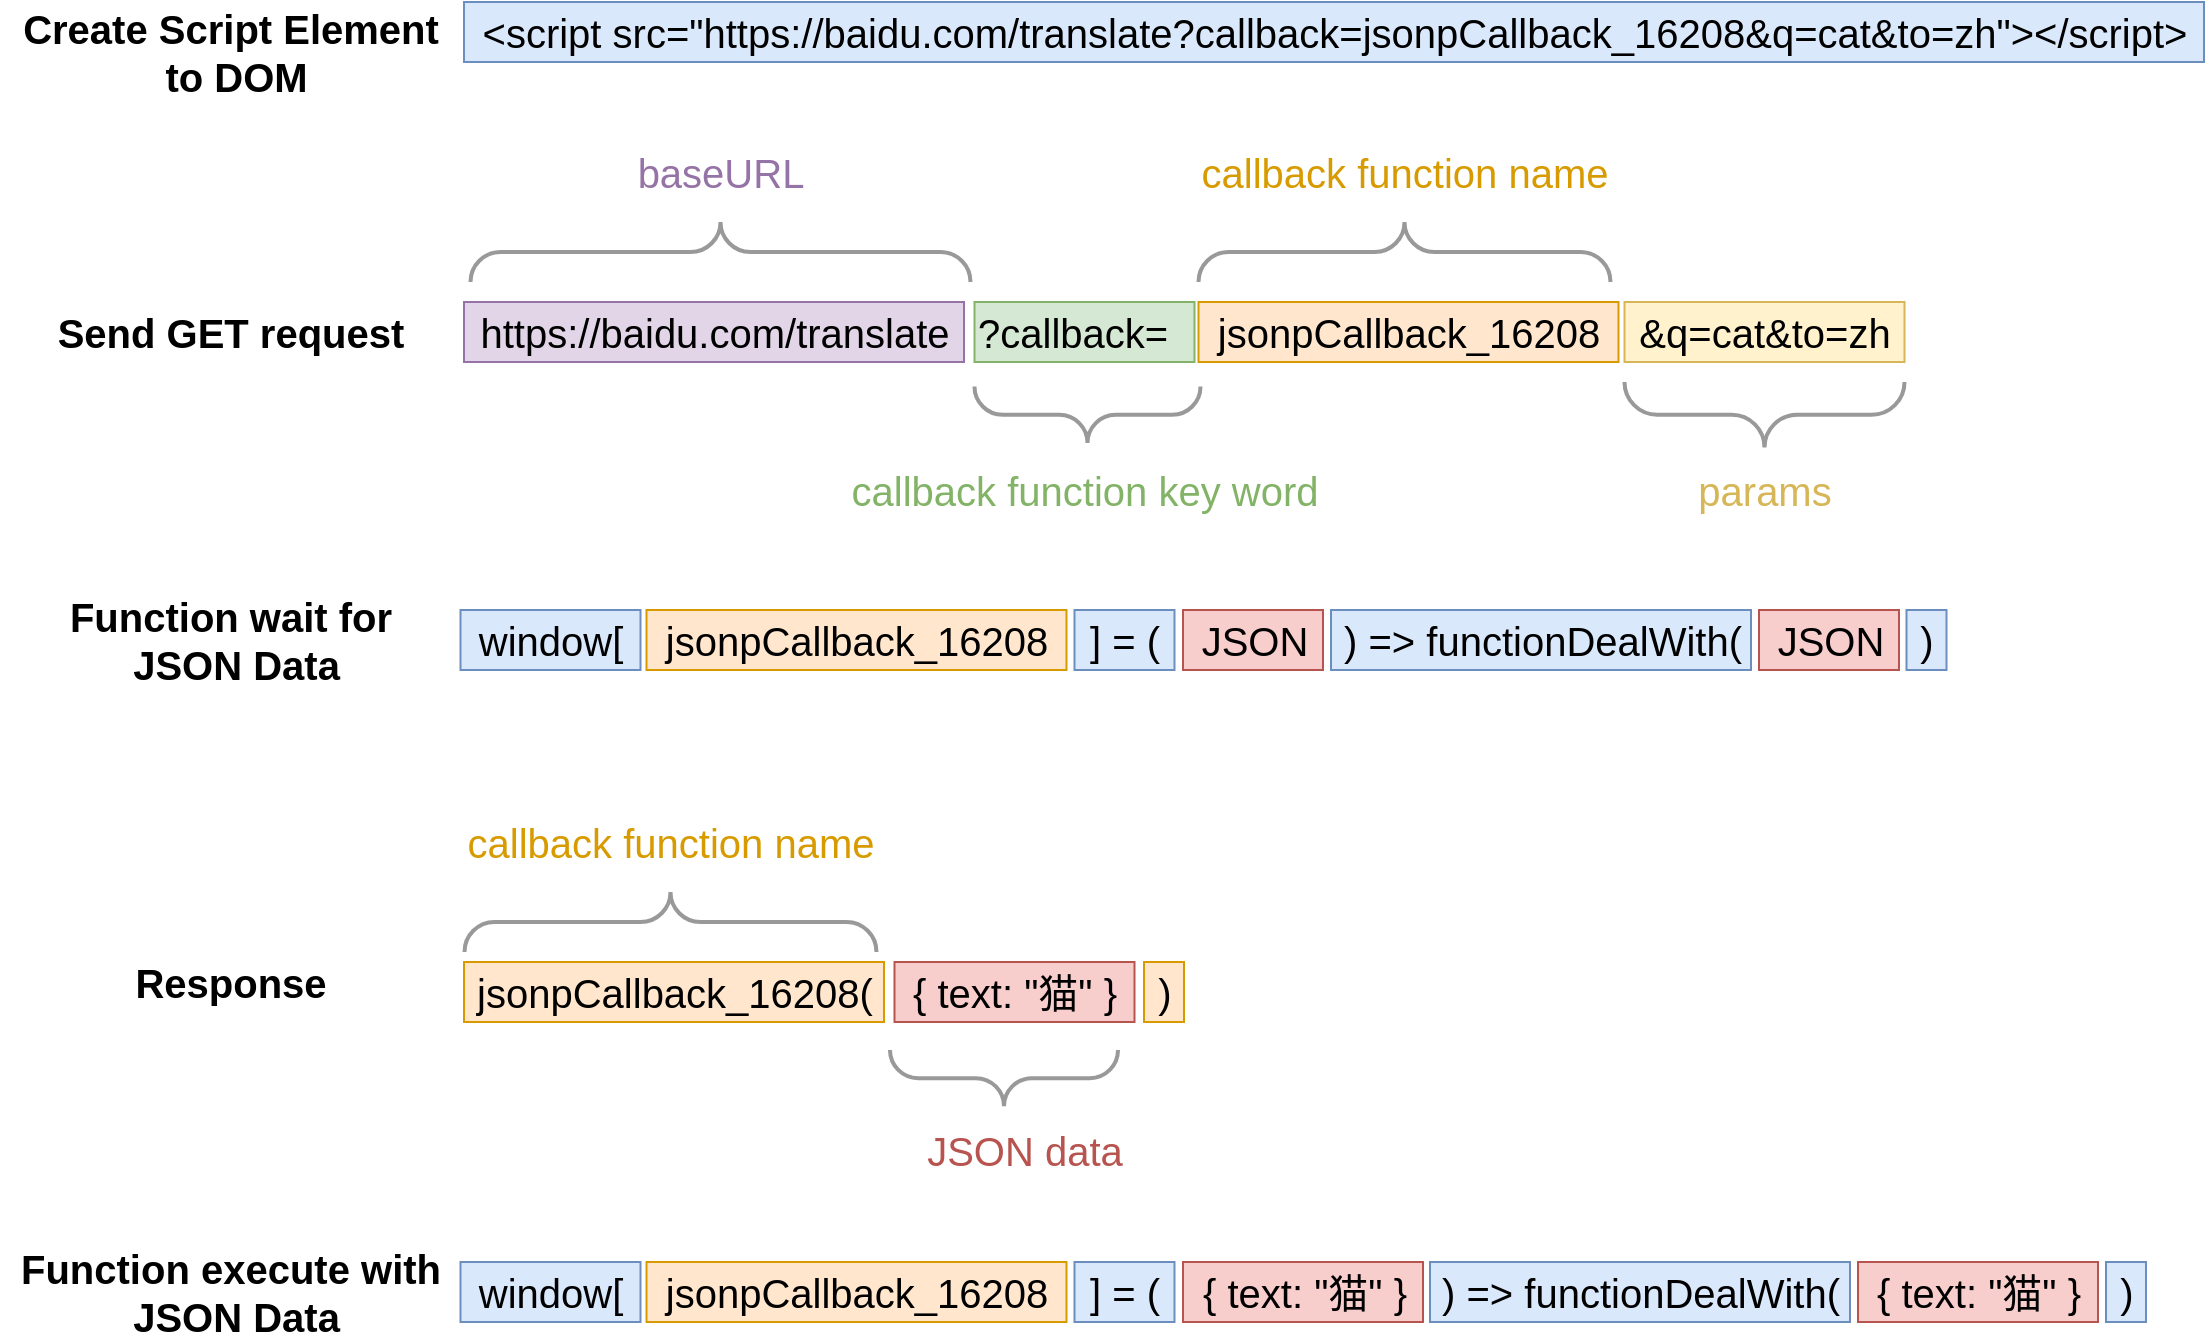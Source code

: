<mxfile version="14.6.11" type="github">
  <diagram id="ZIaq1ua41LSCKKVV6wSK" name="JSONP">
    <mxGraphModel dx="1653" dy="1090" grid="1" gridSize="10" guides="1" tooltips="1" connect="1" arrows="1" fold="1" page="1" pageScale="1" pageWidth="1169" pageHeight="827" math="0" shadow="0">
      <root>
        <mxCell id="0" />
        <mxCell id="1" parent="0" />
        <mxCell id="hNWiUd4LyEJFCyibCBkk-3" value="https://baidu.com/translate" style="text;html=1;align=center;verticalAlign=middle;resizable=0;points=[];autosize=1;strokeColor=#9673a6;fontSize=20;fillColor=#e1d5e7;" vertex="1" parent="1">
          <mxGeometry x="240" y="230" width="250" height="30" as="geometry" />
        </mxCell>
        <mxCell id="hNWiUd4LyEJFCyibCBkk-4" value="?callback=" style="text;html=1;align=left;verticalAlign=middle;resizable=0;points=[];autosize=1;strokeColor=#82b366;fontSize=20;fillColor=#d5e8d4;" vertex="1" parent="1">
          <mxGeometry x="495.25" y="230" width="110" height="30" as="geometry" />
        </mxCell>
        <mxCell id="hNWiUd4LyEJFCyibCBkk-5" value="jsonpCallback_16208" style="text;html=1;align=center;verticalAlign=middle;resizable=0;points=[];autosize=1;strokeColor=#d79b00;fontSize=20;fillColor=#ffe6cc;" vertex="1" parent="1">
          <mxGeometry x="607.25" y="230" width="210" height="30" as="geometry" />
        </mxCell>
        <mxCell id="hNWiUd4LyEJFCyibCBkk-6" value="&amp;amp;q=cat&amp;amp;to=zh" style="text;html=1;align=center;verticalAlign=middle;resizable=0;points=[];autosize=1;strokeColor=#d6b656;fontSize=20;fillColor=#fff2cc;" vertex="1" parent="1">
          <mxGeometry x="820.25" y="230" width="140" height="30" as="geometry" />
        </mxCell>
        <mxCell id="hNWiUd4LyEJFCyibCBkk-7" value="" style="verticalLabelPosition=bottom;shadow=0;dashed=0;align=center;html=1;verticalAlign=top;strokeWidth=2;shape=mxgraph.mockup.markup.curlyBrace;strokeColor=#999999;fontSize=20;" vertex="1" parent="1">
          <mxGeometry x="243.25" y="190" width="250" height="30" as="geometry" />
        </mxCell>
        <mxCell id="hNWiUd4LyEJFCyibCBkk-8" value="baseURL" style="text;html=1;align=center;verticalAlign=middle;resizable=0;points=[];autosize=1;strokeColor=none;fontSize=20;fontColor=#9673A6;" vertex="1" parent="1">
          <mxGeometry x="318.25" y="150" width="100" height="30" as="geometry" />
        </mxCell>
        <mxCell id="hNWiUd4LyEJFCyibCBkk-9" value="" style="verticalLabelPosition=bottom;shadow=0;dashed=0;align=center;html=1;verticalAlign=top;strokeWidth=2;shape=mxgraph.mockup.markup.curlyBrace;strokeColor=#999999;fontSize=20;rotation=180;" vertex="1" parent="1">
          <mxGeometry x="495.25" y="270" width="113" height="32.8" as="geometry" />
        </mxCell>
        <mxCell id="hNWiUd4LyEJFCyibCBkk-10" value="" style="verticalLabelPosition=bottom;shadow=0;dashed=0;align=center;html=1;verticalAlign=top;strokeWidth=2;shape=mxgraph.mockup.markup.curlyBrace;strokeColor=#999999;fontSize=20;" vertex="1" parent="1">
          <mxGeometry x="607.25" y="190" width="206" height="30" as="geometry" />
        </mxCell>
        <mxCell id="hNWiUd4LyEJFCyibCBkk-11" value="" style="verticalLabelPosition=bottom;shadow=0;dashed=0;align=center;html=1;verticalAlign=top;strokeWidth=2;shape=mxgraph.mockup.markup.curlyBrace;strokeColor=#999999;fontSize=20;rotation=180;" vertex="1" parent="1">
          <mxGeometry x="820.25" y="270" width="140" height="32.8" as="geometry" />
        </mxCell>
        <mxCell id="hNWiUd4LyEJFCyibCBkk-12" value="callback function key word" style="text;html=1;align=center;verticalAlign=middle;resizable=0;points=[];autosize=1;strokeColor=none;fontSize=20;fontColor=#82B366;" vertex="1" parent="1">
          <mxGeometry x="425.25" y="309" width="250" height="30" as="geometry" />
        </mxCell>
        <mxCell id="hNWiUd4LyEJFCyibCBkk-13" value="callback function name" style="text;html=1;align=center;verticalAlign=middle;resizable=0;points=[];autosize=1;fontSize=20;fontColor=#D79B00;labelBackgroundColor=none;labelBorderColor=none;" vertex="1" parent="1">
          <mxGeometry x="600.25" y="150" width="220" height="30" as="geometry" />
        </mxCell>
        <mxCell id="hNWiUd4LyEJFCyibCBkk-14" value="params" style="text;html=1;align=center;verticalAlign=middle;resizable=0;points=[];autosize=1;strokeColor=none;fontSize=20;fontColor=#D6B656;" vertex="1" parent="1">
          <mxGeometry x="850.25" y="309" width="80" height="30" as="geometry" />
        </mxCell>
        <mxCell id="hNWiUd4LyEJFCyibCBkk-15" value="Send GET request" style="text;html=1;align=center;verticalAlign=middle;resizable=0;points=[];autosize=1;strokeColor=none;fontSize=20;fontStyle=1;" vertex="1" parent="1">
          <mxGeometry x="28.25" y="230" width="190" height="30" as="geometry" />
        </mxCell>
        <mxCell id="hNWiUd4LyEJFCyibCBkk-16" value="Response" style="text;html=1;align=center;verticalAlign=middle;resizable=0;points=[];autosize=1;strokeColor=none;fontSize=20;fontStyle=1;" vertex="1" parent="1">
          <mxGeometry x="68.25" y="555" width="110" height="30" as="geometry" />
        </mxCell>
        <mxCell id="hNWiUd4LyEJFCyibCBkk-18" value="jsonpCallback_16208(" style="text;html=1;align=center;verticalAlign=middle;resizable=0;points=[];autosize=1;strokeColor=#d79b00;fontSize=20;fillColor=#ffe6cc;" vertex="1" parent="1">
          <mxGeometry x="240" y="560" width="210" height="30" as="geometry" />
        </mxCell>
        <mxCell id="hNWiUd4LyEJFCyibCBkk-19" value=")" style="text;html=1;align=center;verticalAlign=middle;resizable=0;points=[];autosize=1;strokeColor=#d79b00;fontSize=20;fillColor=#ffe6cc;" vertex="1" parent="1">
          <mxGeometry x="580" y="560" width="20" height="30" as="geometry" />
        </mxCell>
        <mxCell id="hNWiUd4LyEJFCyibCBkk-20" value="{ text: &quot;猫&quot; }" style="text;html=1;align=center;verticalAlign=middle;resizable=0;points=[];autosize=1;strokeColor=#b85450;fontSize=20;fillColor=#f8cecc;" vertex="1" parent="1">
          <mxGeometry x="455.25" y="560" width="120" height="30" as="geometry" />
        </mxCell>
        <mxCell id="hNWiUd4LyEJFCyibCBkk-21" value="" style="verticalLabelPosition=bottom;shadow=0;dashed=0;align=center;html=1;verticalAlign=top;strokeWidth=2;shape=mxgraph.mockup.markup.curlyBrace;strokeColor=#999999;fontSize=20;" vertex="1" parent="1">
          <mxGeometry x="240.25" y="525" width="206" height="30" as="geometry" />
        </mxCell>
        <mxCell id="hNWiUd4LyEJFCyibCBkk-22" value="callback function name" style="text;html=1;align=center;verticalAlign=middle;resizable=0;points=[];autosize=1;strokeColor=none;fontSize=20;fontColor=#D79B00;" vertex="1" parent="1">
          <mxGeometry x="233.25" y="485" width="220" height="30" as="geometry" />
        </mxCell>
        <mxCell id="hNWiUd4LyEJFCyibCBkk-23" value="" style="verticalLabelPosition=bottom;shadow=0;dashed=0;align=center;html=1;verticalAlign=top;strokeWidth=2;shape=mxgraph.mockup.markup.curlyBrace;strokeColor=#999999;fontSize=20;rotation=180;" vertex="1" parent="1">
          <mxGeometry x="453" y="604" width="114" height="28.15" as="geometry" />
        </mxCell>
        <mxCell id="hNWiUd4LyEJFCyibCBkk-24" value="JSON data" style="text;html=1;align=center;verticalAlign=middle;resizable=0;points=[];autosize=1;strokeColor=none;fontSize=20;fontColor=#B85450;" vertex="1" parent="1">
          <mxGeometry x="465.25" y="639" width="110" height="30" as="geometry" />
        </mxCell>
        <mxCell id="hNWiUd4LyEJFCyibCBkk-25" value="Create Script Element&lt;br&gt;&amp;nbsp;to DOM" style="text;html=1;align=center;verticalAlign=middle;resizable=0;points=[];autosize=1;strokeColor=none;fontSize=20;fontStyle=1;" vertex="1" parent="1">
          <mxGeometry x="13.25" y="80" width="220" height="50" as="geometry" />
        </mxCell>
        <mxCell id="hNWiUd4LyEJFCyibCBkk-27" value="&amp;lt;script src=&quot;https://baidu.com/translate?callback=jsonpCallback_16208&amp;amp;q=cat&amp;amp;to=zh&quot;&amp;gt;&amp;lt;/script&amp;gt;" style="text;html=1;align=center;verticalAlign=middle;resizable=0;points=[];autosize=1;strokeColor=#6c8ebf;fontSize=20;fillColor=#dae8fc;" vertex="1" parent="1">
          <mxGeometry x="240" y="80" width="870" height="30" as="geometry" />
        </mxCell>
        <mxCell id="hNWiUd4LyEJFCyibCBkk-28" value="Function wait for&lt;br&gt;&amp;nbsp;JSON Data" style="text;html=1;align=center;verticalAlign=middle;resizable=0;points=[];autosize=1;strokeColor=none;fontSize=20;fontStyle=1;" vertex="1" parent="1">
          <mxGeometry x="33.25" y="374" width="180" height="50" as="geometry" />
        </mxCell>
        <mxCell id="hNWiUd4LyEJFCyibCBkk-30" value="Function execute with&lt;br&gt;&amp;nbsp;JSON Data" style="text;html=1;align=center;verticalAlign=middle;resizable=0;points=[];autosize=1;strokeColor=none;fontSize=20;fontStyle=1;" vertex="1" parent="1">
          <mxGeometry x="8.25" y="700" width="230" height="50" as="geometry" />
        </mxCell>
        <mxCell id="hNWiUd4LyEJFCyibCBkk-32" value="window[" style="text;html=1;align=center;verticalAlign=middle;resizable=0;points=[];autosize=1;strokeColor=#6c8ebf;fontSize=20;fillColor=#dae8fc;" vertex="1" parent="1">
          <mxGeometry x="238.25" y="384" width="90" height="30" as="geometry" />
        </mxCell>
        <mxCell id="hNWiUd4LyEJFCyibCBkk-35" value="] = (" style="text;html=1;align=center;verticalAlign=middle;resizable=0;points=[];autosize=1;strokeColor=#6c8ebf;fontSize=20;fillColor=#dae8fc;" vertex="1" parent="1">
          <mxGeometry x="545.25" y="384" width="50" height="30" as="geometry" />
        </mxCell>
        <mxCell id="hNWiUd4LyEJFCyibCBkk-36" value="JSON" style="text;html=1;align=center;verticalAlign=middle;resizable=0;points=[];autosize=1;strokeColor=#b85450;fontSize=20;fillColor=#f8cecc;" vertex="1" parent="1">
          <mxGeometry x="599.5" y="384" width="70" height="30" as="geometry" />
        </mxCell>
        <mxCell id="hNWiUd4LyEJFCyibCBkk-37" value="jsonpCallback_16208" style="text;html=1;align=center;verticalAlign=middle;resizable=0;points=[];autosize=1;strokeColor=#d79b00;fontSize=20;fillColor=#ffe6cc;" vertex="1" parent="1">
          <mxGeometry x="331.25" y="384" width="210" height="30" as="geometry" />
        </mxCell>
        <mxCell id="hNWiUd4LyEJFCyibCBkk-40" value=") =&amp;gt; functionDealWith(" style="text;html=1;align=center;verticalAlign=middle;resizable=0;points=[];autosize=1;strokeColor=#6c8ebf;fontSize=20;fillColor=#dae8fc;" vertex="1" parent="1">
          <mxGeometry x="673.5" y="384" width="210" height="30" as="geometry" />
        </mxCell>
        <mxCell id="hNWiUd4LyEJFCyibCBkk-41" value="JSON" style="text;html=1;align=center;verticalAlign=middle;resizable=0;points=[];autosize=1;strokeColor=#b85450;fontSize=20;fillColor=#f8cecc;" vertex="1" parent="1">
          <mxGeometry x="887.5" y="384" width="70" height="30" as="geometry" />
        </mxCell>
        <mxCell id="hNWiUd4LyEJFCyibCBkk-42" value=")" style="text;html=1;align=center;verticalAlign=middle;resizable=0;points=[];autosize=1;strokeColor=#6c8ebf;fontSize=20;fillColor=#dae8fc;" vertex="1" parent="1">
          <mxGeometry x="961.25" y="384" width="20" height="30" as="geometry" />
        </mxCell>
        <mxCell id="hNWiUd4LyEJFCyibCBkk-43" value="window[" style="text;html=1;align=center;verticalAlign=middle;resizable=0;points=[];autosize=1;strokeColor=#6c8ebf;fontSize=20;fillColor=#dae8fc;" vertex="1" parent="1">
          <mxGeometry x="238.25" y="710" width="90" height="30" as="geometry" />
        </mxCell>
        <mxCell id="hNWiUd4LyEJFCyibCBkk-44" value="] = (" style="text;html=1;align=center;verticalAlign=middle;resizable=0;points=[];autosize=1;strokeColor=#6c8ebf;fontSize=20;fillColor=#dae8fc;" vertex="1" parent="1">
          <mxGeometry x="545.25" y="710" width="50" height="30" as="geometry" />
        </mxCell>
        <mxCell id="hNWiUd4LyEJFCyibCBkk-45" value="{ text: &quot;猫&quot; }" style="text;html=1;align=center;verticalAlign=middle;resizable=0;points=[];autosize=1;strokeColor=#b85450;fontSize=20;fillColor=#f8cecc;" vertex="1" parent="1">
          <mxGeometry x="599.5" y="710" width="120" height="30" as="geometry" />
        </mxCell>
        <mxCell id="hNWiUd4LyEJFCyibCBkk-46" value="jsonpCallback_16208" style="text;html=1;align=center;verticalAlign=middle;resizable=0;points=[];autosize=1;strokeColor=#d79b00;fontSize=20;fillColor=#ffe6cc;" vertex="1" parent="1">
          <mxGeometry x="331.25" y="710" width="210" height="30" as="geometry" />
        </mxCell>
        <mxCell id="hNWiUd4LyEJFCyibCBkk-47" value=") =&amp;gt; functionDealWith(" style="text;html=1;align=center;verticalAlign=middle;resizable=0;points=[];autosize=1;strokeColor=#6c8ebf;fontSize=20;fillColor=#dae8fc;" vertex="1" parent="1">
          <mxGeometry x="723" y="710" width="210" height="30" as="geometry" />
        </mxCell>
        <mxCell id="hNWiUd4LyEJFCyibCBkk-48" value="{ text: &quot;猫&quot; }" style="text;html=1;align=center;verticalAlign=middle;resizable=0;points=[];autosize=1;strokeColor=#b85450;fontSize=20;fillColor=#f8cecc;" vertex="1" parent="1">
          <mxGeometry x="937" y="710" width="120" height="30" as="geometry" />
        </mxCell>
        <mxCell id="hNWiUd4LyEJFCyibCBkk-49" value=")" style="text;html=1;align=center;verticalAlign=middle;resizable=0;points=[];autosize=1;strokeColor=#6c8ebf;fontSize=20;fillColor=#dae8fc;" vertex="1" parent="1">
          <mxGeometry x="1061" y="710" width="20" height="30" as="geometry" />
        </mxCell>
      </root>
    </mxGraphModel>
  </diagram>
</mxfile>

